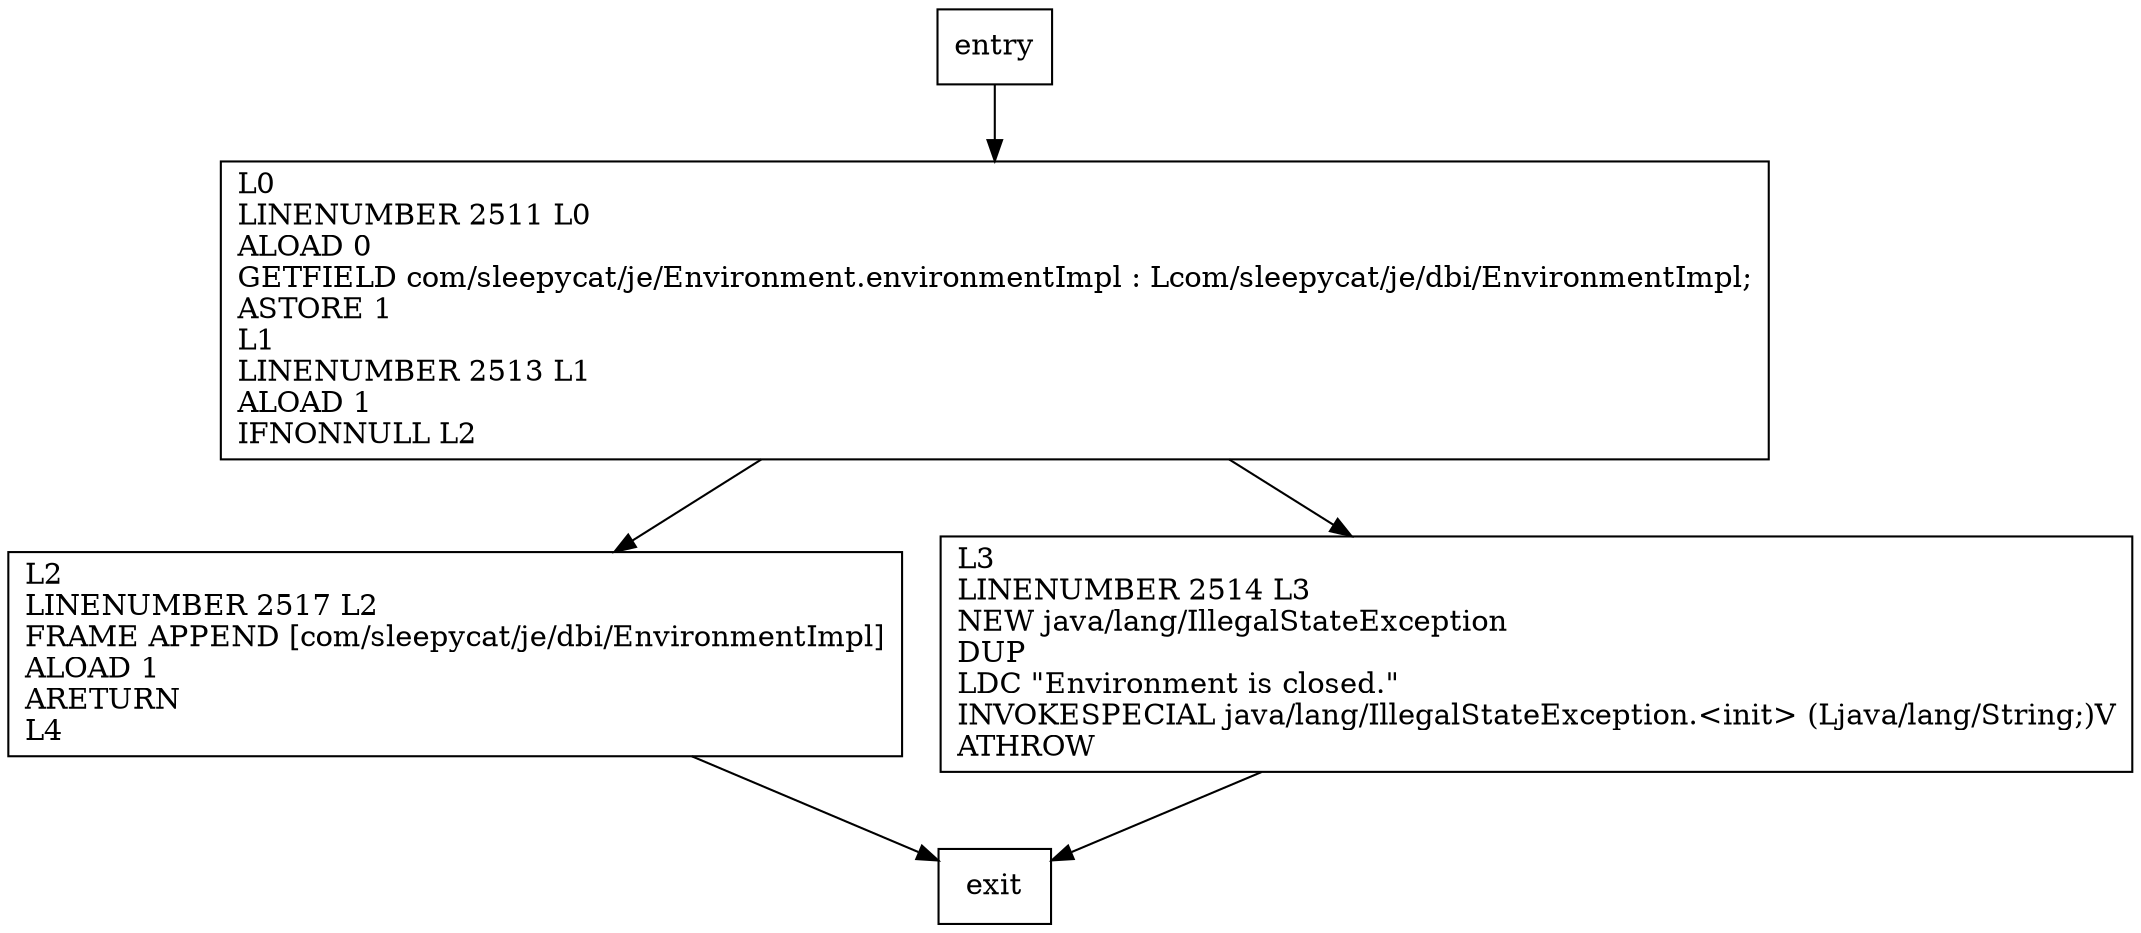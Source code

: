 digraph getNonNullEnvImpl {
node [shape=record];
1759046869 [label="L2\lLINENUMBER 2517 L2\lFRAME APPEND [com/sleepycat/je/dbi/EnvironmentImpl]\lALOAD 1\lARETURN\lL4\l"];
551448898 [label="L0\lLINENUMBER 2511 L0\lALOAD 0\lGETFIELD com/sleepycat/je/Environment.environmentImpl : Lcom/sleepycat/je/dbi/EnvironmentImpl;\lASTORE 1\lL1\lLINENUMBER 2513 L1\lALOAD 1\lIFNONNULL L2\l"];
1685661450 [label="L3\lLINENUMBER 2514 L3\lNEW java/lang/IllegalStateException\lDUP\lLDC \"Environment is closed.\"\lINVOKESPECIAL java/lang/IllegalStateException.\<init\> (Ljava/lang/String;)V\lATHROW\l"];
entry;
exit;
entry -> 551448898
1759046869 -> exit
551448898 -> 1759046869
551448898 -> 1685661450
1685661450 -> exit
}
